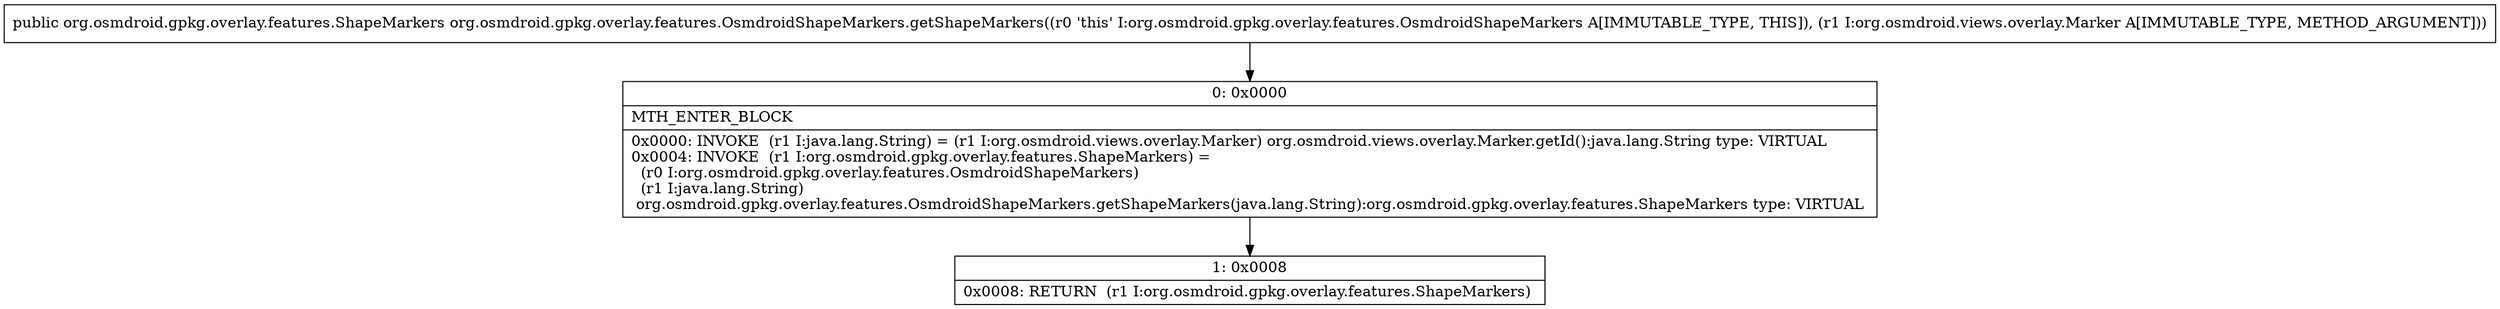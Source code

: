 digraph "CFG fororg.osmdroid.gpkg.overlay.features.OsmdroidShapeMarkers.getShapeMarkers(Lorg\/osmdroid\/views\/overlay\/Marker;)Lorg\/osmdroid\/gpkg\/overlay\/features\/ShapeMarkers;" {
Node_0 [shape=record,label="{0\:\ 0x0000|MTH_ENTER_BLOCK\l|0x0000: INVOKE  (r1 I:java.lang.String) = (r1 I:org.osmdroid.views.overlay.Marker) org.osmdroid.views.overlay.Marker.getId():java.lang.String type: VIRTUAL \l0x0004: INVOKE  (r1 I:org.osmdroid.gpkg.overlay.features.ShapeMarkers) = \l  (r0 I:org.osmdroid.gpkg.overlay.features.OsmdroidShapeMarkers)\l  (r1 I:java.lang.String)\l org.osmdroid.gpkg.overlay.features.OsmdroidShapeMarkers.getShapeMarkers(java.lang.String):org.osmdroid.gpkg.overlay.features.ShapeMarkers type: VIRTUAL \l}"];
Node_1 [shape=record,label="{1\:\ 0x0008|0x0008: RETURN  (r1 I:org.osmdroid.gpkg.overlay.features.ShapeMarkers) \l}"];
MethodNode[shape=record,label="{public org.osmdroid.gpkg.overlay.features.ShapeMarkers org.osmdroid.gpkg.overlay.features.OsmdroidShapeMarkers.getShapeMarkers((r0 'this' I:org.osmdroid.gpkg.overlay.features.OsmdroidShapeMarkers A[IMMUTABLE_TYPE, THIS]), (r1 I:org.osmdroid.views.overlay.Marker A[IMMUTABLE_TYPE, METHOD_ARGUMENT])) }"];
MethodNode -> Node_0;
Node_0 -> Node_1;
}

